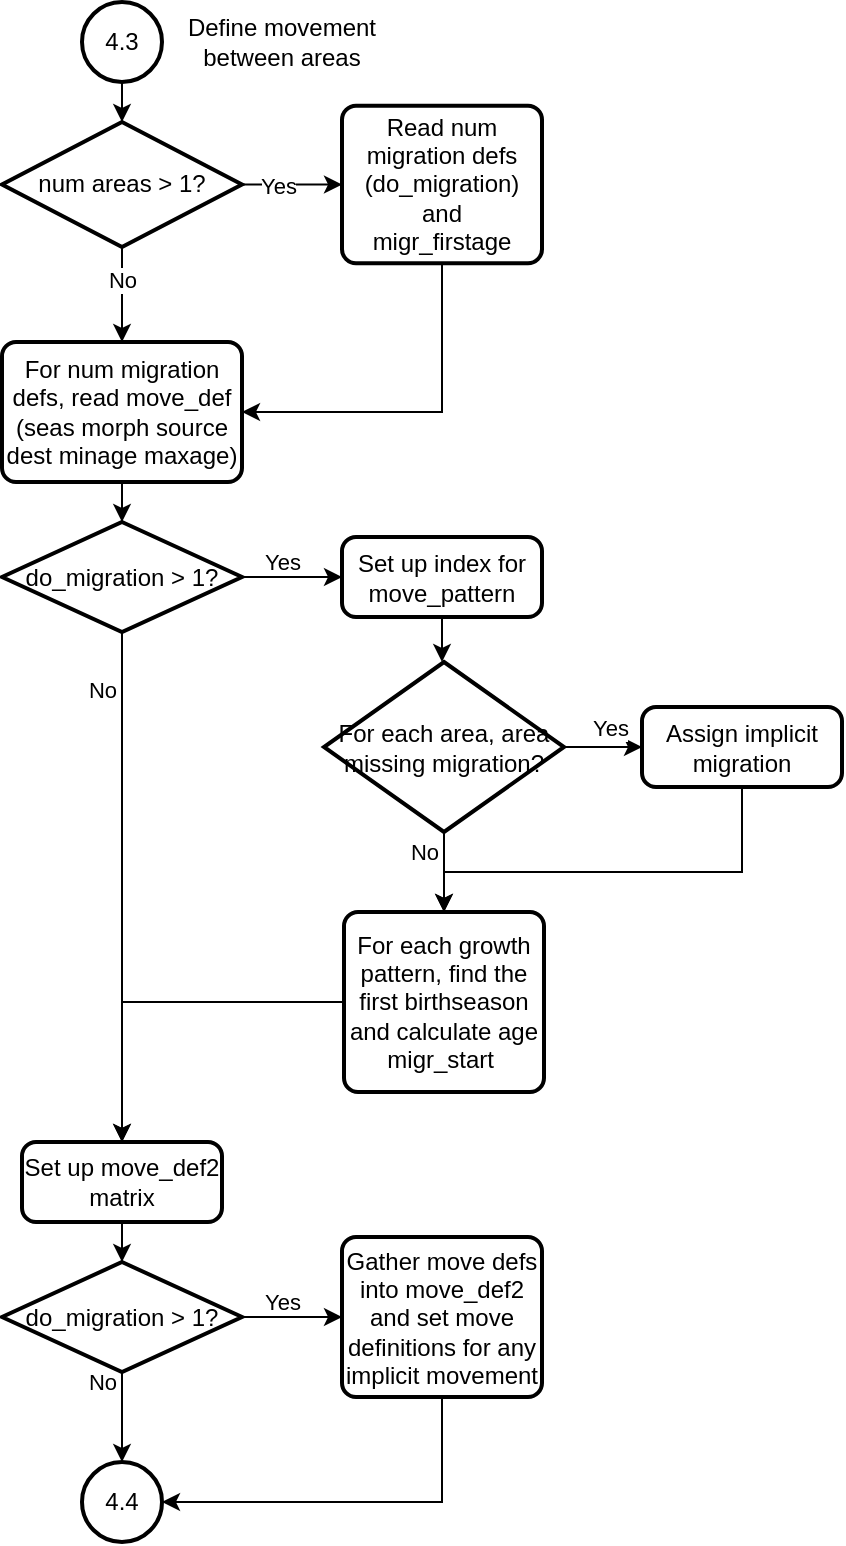 <mxfile version="13.9.9" type="device"><diagram id="C5RBs43oDa-KdzZeNtuy" name="Page-1"><mxGraphModel dx="259" dy="646" grid="1" gridSize="10" guides="1" tooltips="1" connect="1" arrows="1" fold="1" page="1" pageScale="1" pageWidth="827" pageHeight="1169" math="0" shadow="0"><root><mxCell id="WIyWlLk6GJQsqaUBKTNV-0"/><mxCell id="WIyWlLk6GJQsqaUBKTNV-1" parent="WIyWlLk6GJQsqaUBKTNV-0"/><mxCell id="gqQ63hanwU2LanB_sOdW-2" style="edgeStyle=orthogonalEdgeStyle;rounded=0;orthogonalLoop=1;jettySize=auto;html=1;entryX=0;entryY=0.5;entryDx=0;entryDy=0;" edge="1" parent="WIyWlLk6GJQsqaUBKTNV-1" source="gqQ63hanwU2LanB_sOdW-6" target="gqQ63hanwU2LanB_sOdW-8"><mxGeometry relative="1" as="geometry"/></mxCell><mxCell id="gqQ63hanwU2LanB_sOdW-3" value="Yes" style="edgeLabel;html=1;align=center;verticalAlign=middle;resizable=0;points=[];" vertex="1" connectable="0" parent="gqQ63hanwU2LanB_sOdW-2"><mxGeometry x="-0.297" relative="1" as="geometry"><mxPoint as="offset"/></mxGeometry></mxCell><mxCell id="gqQ63hanwU2LanB_sOdW-4" style="edgeStyle=orthogonalEdgeStyle;rounded=0;orthogonalLoop=1;jettySize=auto;html=1;" edge="1" parent="WIyWlLk6GJQsqaUBKTNV-1" source="gqQ63hanwU2LanB_sOdW-6" target="gqQ63hanwU2LanB_sOdW-34"><mxGeometry relative="1" as="geometry"/></mxCell><mxCell id="gqQ63hanwU2LanB_sOdW-5" value="No" style="edgeLabel;html=1;align=center;verticalAlign=middle;resizable=0;points=[];" vertex="1" connectable="0" parent="gqQ63hanwU2LanB_sOdW-4"><mxGeometry x="0.158" y="-6" relative="1" as="geometry"><mxPoint x="6" y="-11.58" as="offset"/></mxGeometry></mxCell><mxCell id="gqQ63hanwU2LanB_sOdW-6" value="&lt;span&gt;num areas &amp;gt; 1?&lt;/span&gt;" style="strokeWidth=2;html=1;shape=mxgraph.flowchart.decision;whiteSpace=wrap;" vertex="1" parent="WIyWlLk6GJQsqaUBKTNV-1"><mxGeometry x="880" y="100" width="120" height="62.5" as="geometry"/></mxCell><mxCell id="gqQ63hanwU2LanB_sOdW-7" style="edgeStyle=orthogonalEdgeStyle;rounded=0;orthogonalLoop=1;jettySize=auto;html=1;entryX=1;entryY=0.5;entryDx=0;entryDy=0;" edge="1" parent="WIyWlLk6GJQsqaUBKTNV-1" source="gqQ63hanwU2LanB_sOdW-8" target="gqQ63hanwU2LanB_sOdW-34"><mxGeometry relative="1" as="geometry"><Array as="points"><mxPoint x="1100" y="245"/></Array><mxPoint x="1120" y="340" as="targetPoint"/></mxGeometry></mxCell><mxCell id="gqQ63hanwU2LanB_sOdW-8" value="Read num migration defs (do_migration) and&lt;br&gt;migr_firstage" style="rounded=1;whiteSpace=wrap;html=1;absoluteArcSize=1;arcSize=14;strokeWidth=2;" vertex="1" parent="WIyWlLk6GJQsqaUBKTNV-1"><mxGeometry x="1050" y="91.88" width="100" height="78.75" as="geometry"/></mxCell><mxCell id="gqQ63hanwU2LanB_sOdW-39" value="Yes" style="edgeStyle=orthogonalEdgeStyle;rounded=0;orthogonalLoop=1;jettySize=auto;html=1;" edge="1" parent="WIyWlLk6GJQsqaUBKTNV-1" source="gqQ63hanwU2LanB_sOdW-13" target="gqQ63hanwU2LanB_sOdW-15"><mxGeometry x="-0.2" y="8" relative="1" as="geometry"><mxPoint as="offset"/></mxGeometry></mxCell><mxCell id="gqQ63hanwU2LanB_sOdW-42" value="No" style="edgeStyle=orthogonalEdgeStyle;rounded=0;orthogonalLoop=1;jettySize=auto;html=1;" edge="1" parent="WIyWlLk6GJQsqaUBKTNV-1" source="gqQ63hanwU2LanB_sOdW-13" target="gqQ63hanwU2LanB_sOdW-50"><mxGeometry x="-0.778" y="-10" relative="1" as="geometry"><mxPoint x="940" y="440" as="targetPoint"/><mxPoint as="offset"/></mxGeometry></mxCell><mxCell id="gqQ63hanwU2LanB_sOdW-13" value="&lt;span&gt;do_migration &amp;gt; 1?&lt;/span&gt;" style="strokeWidth=2;html=1;shape=mxgraph.flowchart.decision;whiteSpace=wrap;" vertex="1" parent="WIyWlLk6GJQsqaUBKTNV-1"><mxGeometry x="880" y="300" width="120" height="55" as="geometry"/></mxCell><mxCell id="gqQ63hanwU2LanB_sOdW-14" style="edgeStyle=orthogonalEdgeStyle;rounded=0;orthogonalLoop=1;jettySize=auto;html=1;" edge="1" parent="WIyWlLk6GJQsqaUBKTNV-1" source="gqQ63hanwU2LanB_sOdW-15" target="gqQ63hanwU2LanB_sOdW-41"><mxGeometry relative="1" as="geometry"><Array as="points"><mxPoint x="1100" y="380"/><mxPoint x="1100" y="380"/></Array><mxPoint x="1030" y="380" as="targetPoint"/></mxGeometry></mxCell><mxCell id="gqQ63hanwU2LanB_sOdW-15" value="Set up index for move_pattern" style="rounded=1;whiteSpace=wrap;html=1;absoluteArcSize=1;arcSize=14;strokeWidth=2;" vertex="1" parent="WIyWlLk6GJQsqaUBKTNV-1"><mxGeometry x="1050" y="307.5" width="100" height="40" as="geometry"/></mxCell><mxCell id="gqQ63hanwU2LanB_sOdW-18" style="edgeStyle=orthogonalEdgeStyle;rounded=0;orthogonalLoop=1;jettySize=auto;html=1;" edge="1" parent="WIyWlLk6GJQsqaUBKTNV-1" source="gqQ63hanwU2LanB_sOdW-19"><mxGeometry relative="1" as="geometry"><mxPoint x="940" y="100" as="targetPoint"/></mxGeometry></mxCell><mxCell id="gqQ63hanwU2LanB_sOdW-19" value="4.3" style="strokeWidth=2;html=1;shape=mxgraph.flowchart.start_2;whiteSpace=wrap;" vertex="1" parent="WIyWlLk6GJQsqaUBKTNV-1"><mxGeometry x="920" y="40" width="40" height="40" as="geometry"/></mxCell><mxCell id="gqQ63hanwU2LanB_sOdW-57" style="edgeStyle=orthogonalEdgeStyle;rounded=0;orthogonalLoop=1;jettySize=auto;html=1;" edge="1" parent="WIyWlLk6GJQsqaUBKTNV-1" source="gqQ63hanwU2LanB_sOdW-26" target="gqQ63hanwU2LanB_sOdW-50"><mxGeometry relative="1" as="geometry"/></mxCell><mxCell id="gqQ63hanwU2LanB_sOdW-26" value="For each growth pattern, find the first birthseason and calculate age migr_start&amp;nbsp;" style="rounded=1;whiteSpace=wrap;html=1;absoluteArcSize=1;arcSize=14;strokeWidth=2;" vertex="1" parent="WIyWlLk6GJQsqaUBKTNV-1"><mxGeometry x="1051" y="495" width="100" height="90" as="geometry"/></mxCell><mxCell id="gqQ63hanwU2LanB_sOdW-32" value="Define movement between areas" style="text;html=1;strokeColor=none;fillColor=none;align=center;verticalAlign=middle;whiteSpace=wrap;rounded=0;" vertex="1" parent="WIyWlLk6GJQsqaUBKTNV-1"><mxGeometry x="960" y="45" width="120" height="30" as="geometry"/></mxCell><mxCell id="gqQ63hanwU2LanB_sOdW-38" style="edgeStyle=orthogonalEdgeStyle;rounded=0;orthogonalLoop=1;jettySize=auto;html=1;" edge="1" parent="WIyWlLk6GJQsqaUBKTNV-1" source="gqQ63hanwU2LanB_sOdW-34" target="gqQ63hanwU2LanB_sOdW-13"><mxGeometry relative="1" as="geometry"/></mxCell><mxCell id="gqQ63hanwU2LanB_sOdW-34" value="For num migration defs, read move_def (seas morph source dest minage maxage)" style="rounded=1;whiteSpace=wrap;html=1;absoluteArcSize=1;arcSize=14;strokeWidth=2;" vertex="1" parent="WIyWlLk6GJQsqaUBKTNV-1"><mxGeometry x="880" y="210" width="120" height="70" as="geometry"/></mxCell><mxCell id="gqQ63hanwU2LanB_sOdW-45" value="Yes" style="edgeStyle=orthogonalEdgeStyle;rounded=0;orthogonalLoop=1;jettySize=auto;html=1;" edge="1" parent="WIyWlLk6GJQsqaUBKTNV-1" source="gqQ63hanwU2LanB_sOdW-41" target="gqQ63hanwU2LanB_sOdW-44"><mxGeometry x="0.2" y="10" relative="1" as="geometry"><mxPoint x="1191" y="425.034" as="targetPoint"/><mxPoint as="offset"/></mxGeometry></mxCell><mxCell id="gqQ63hanwU2LanB_sOdW-47" value="No" style="edgeStyle=orthogonalEdgeStyle;rounded=0;orthogonalLoop=1;jettySize=auto;html=1;" edge="1" parent="WIyWlLk6GJQsqaUBKTNV-1" source="gqQ63hanwU2LanB_sOdW-41" target="gqQ63hanwU2LanB_sOdW-26"><mxGeometry x="-0.5" y="-10" relative="1" as="geometry"><mxPoint as="offset"/></mxGeometry></mxCell><mxCell id="gqQ63hanwU2LanB_sOdW-41" value="For each area, area missing migration?" style="strokeWidth=2;html=1;shape=mxgraph.flowchart.decision;whiteSpace=wrap;" vertex="1" parent="WIyWlLk6GJQsqaUBKTNV-1"><mxGeometry x="1041" y="370" width="120" height="85" as="geometry"/></mxCell><mxCell id="gqQ63hanwU2LanB_sOdW-49" style="edgeStyle=orthogonalEdgeStyle;rounded=0;orthogonalLoop=1;jettySize=auto;html=1;" edge="1" parent="WIyWlLk6GJQsqaUBKTNV-1" source="gqQ63hanwU2LanB_sOdW-44" target="gqQ63hanwU2LanB_sOdW-26"><mxGeometry relative="1" as="geometry"><Array as="points"><mxPoint x="1250" y="475"/><mxPoint x="1101" y="475"/></Array></mxGeometry></mxCell><mxCell id="gqQ63hanwU2LanB_sOdW-44" value="Assign implicit migration" style="rounded=1;whiteSpace=wrap;html=1;absoluteArcSize=1;arcSize=14;strokeWidth=2;" vertex="1" parent="WIyWlLk6GJQsqaUBKTNV-1"><mxGeometry x="1200" y="392.5" width="100" height="40" as="geometry"/></mxCell><mxCell id="gqQ63hanwU2LanB_sOdW-56" style="edgeStyle=orthogonalEdgeStyle;rounded=0;orthogonalLoop=1;jettySize=auto;html=1;" edge="1" parent="WIyWlLk6GJQsqaUBKTNV-1" source="gqQ63hanwU2LanB_sOdW-50" target="gqQ63hanwU2LanB_sOdW-52"><mxGeometry relative="1" as="geometry"/></mxCell><mxCell id="gqQ63hanwU2LanB_sOdW-50" value="Set up move_def2 matrix" style="rounded=1;whiteSpace=wrap;html=1;absoluteArcSize=1;arcSize=14;strokeWidth=2;" vertex="1" parent="WIyWlLk6GJQsqaUBKTNV-1"><mxGeometry x="890" y="610" width="100" height="40" as="geometry"/></mxCell><mxCell id="gqQ63hanwU2LanB_sOdW-51" value="Yes" style="edgeStyle=orthogonalEdgeStyle;rounded=0;orthogonalLoop=1;jettySize=auto;html=1;" edge="1" parent="WIyWlLk6GJQsqaUBKTNV-1" source="gqQ63hanwU2LanB_sOdW-52" target="gqQ63hanwU2LanB_sOdW-54"><mxGeometry x="-0.2" y="8" relative="1" as="geometry"><mxPoint as="offset"/></mxGeometry></mxCell><mxCell id="gqQ63hanwU2LanB_sOdW-60" style="edgeStyle=orthogonalEdgeStyle;rounded=0;orthogonalLoop=1;jettySize=auto;html=1;" edge="1" parent="WIyWlLk6GJQsqaUBKTNV-1" source="gqQ63hanwU2LanB_sOdW-52" target="gqQ63hanwU2LanB_sOdW-59"><mxGeometry relative="1" as="geometry"/></mxCell><mxCell id="gqQ63hanwU2LanB_sOdW-61" value="No" style="edgeLabel;html=1;align=center;verticalAlign=middle;resizable=0;points=[];" vertex="1" connectable="0" parent="gqQ63hanwU2LanB_sOdW-60"><mxGeometry x="-0.791" y="1" relative="1" as="geometry"><mxPoint x="-11" as="offset"/></mxGeometry></mxCell><mxCell id="gqQ63hanwU2LanB_sOdW-52" value="&lt;span&gt;do_migration &amp;gt; 1?&lt;/span&gt;" style="strokeWidth=2;html=1;shape=mxgraph.flowchart.decision;whiteSpace=wrap;" vertex="1" parent="WIyWlLk6GJQsqaUBKTNV-1"><mxGeometry x="880" y="670" width="120" height="55" as="geometry"/></mxCell><mxCell id="gqQ63hanwU2LanB_sOdW-53" style="edgeStyle=orthogonalEdgeStyle;rounded=0;orthogonalLoop=1;jettySize=auto;html=1;" edge="1" parent="WIyWlLk6GJQsqaUBKTNV-1" source="gqQ63hanwU2LanB_sOdW-54" target="gqQ63hanwU2LanB_sOdW-59"><mxGeometry relative="1" as="geometry"><Array as="points"><mxPoint x="1100" y="790"/></Array><mxPoint x="1100" y="770" as="targetPoint"/></mxGeometry></mxCell><mxCell id="gqQ63hanwU2LanB_sOdW-54" value="Gather move defs into move_def2 and set move definitions for any implicit movement" style="rounded=1;whiteSpace=wrap;html=1;absoluteArcSize=1;arcSize=14;strokeWidth=2;" vertex="1" parent="WIyWlLk6GJQsqaUBKTNV-1"><mxGeometry x="1050" y="657.5" width="100" height="80" as="geometry"/></mxCell><mxCell id="gqQ63hanwU2LanB_sOdW-59" value="4.4" style="strokeWidth=2;html=1;shape=mxgraph.flowchart.start_2;whiteSpace=wrap;" vertex="1" parent="WIyWlLk6GJQsqaUBKTNV-1"><mxGeometry x="920" y="770" width="40" height="40" as="geometry"/></mxCell></root></mxGraphModel></diagram></mxfile>